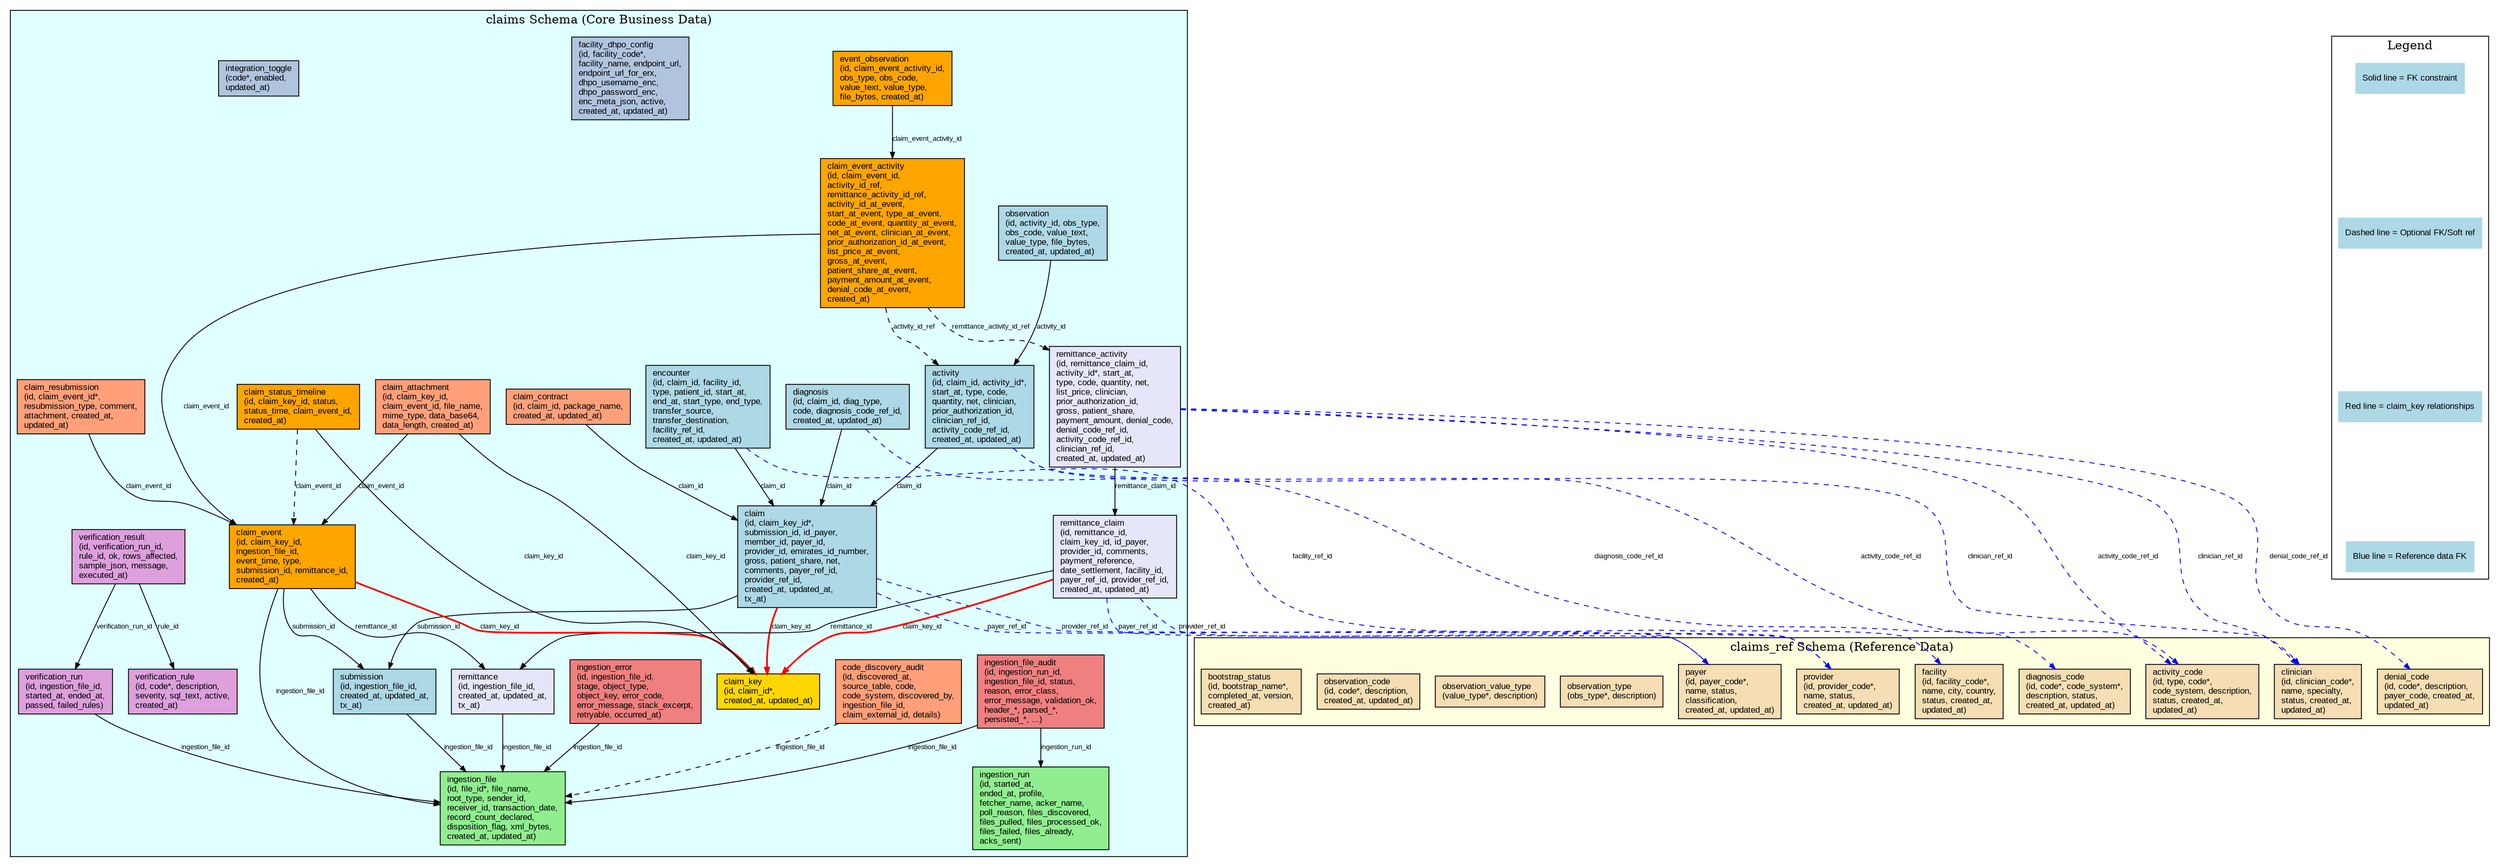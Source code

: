 digraph ClaimsDatabase {
    // Graph settings
    rankdir=TB;
    node [shape=box, style=filled, fillcolor=lightblue, fontname="Arial", fontsize=10];
    edge [fontname="Arial", fontsize=8, arrowsize=0.7];
    
    // Define schema subgraphs for better organization
    subgraph cluster_claims_ref {
        label="claims_ref Schema (Reference Data)";
        style=filled;
        fillcolor=lightyellow;
        
        // Reference tables
        facility [label="facility\l(id, facility_code*,\lname, city, country,\lstatus, created_at,\lupdated_at)\l", fillcolor=wheat];
        payer [label="payer\l(id, payer_code*,\lname, status,\lclassification,\lcreated_at, updated_at)\l", fillcolor=wheat];
        provider [label="provider\l(id, provider_code*,\lname, status,\lcreated_at, updated_at)\l", fillcolor=wheat];
        clinician [label="clinician\l(id, clinician_code*,\lname, specialty,\lstatus, created_at,\lupdated_at)\l", fillcolor=wheat];
        activity_code [label="activity_code\l(id, type, code*,\lcode_system, description,\lstatus, created_at,\lupdated_at)\l", fillcolor=wheat];
        diagnosis_code [label="diagnosis_code\l(id, code*, code_system*,\ldescription, status,\lcreated_at, updated_at)\l", fillcolor=wheat];
        denial_code [label="denial_code\l(id, code*, description,\lpayer_code, created_at,\lupdated_at)\l", fillcolor=wheat];
        observation_type [label="observation_type\l(obs_type*, description)\l", fillcolor=wheat];
        observation_value_type [label="observation_value_type\l(value_type*, description)\l", fillcolor=wheat];
        observation_code [label="observation_code\l(id, code*, description,\lcreated_at, updated_at)\l", fillcolor=wheat];
        bootstrap_status [label="bootstrap_status\l(id, bootstrap_name*,\lcompleted_at, version,\lcreated_at)\l", fillcolor=wheat];
    }
    
    subgraph cluster_claims {
        label="claims Schema (Core Business Data)";
        style=filled;
        fillcolor=lightcyan;
        
        // Core ingestion and file processing
        ingestion_run [label="ingestion_run\l(id, started_at,\lended_at, profile,\lfetcher_name, acker_name,\lpoll_reason, files_discovered,\lfiles_pulled, files_processed_ok,\lfiles_failed, files_already,\lacks_sent)\l", fillcolor=lightgreen];
        
        ingestion_file [label="ingestion_file\l(id, file_id*, file_name,\lroot_type, sender_id,\lreceiver_id, transaction_date,\lrecord_count_declared,\ldisposition_flag, xml_bytes,\lcreated_at, updated_at)\l", fillcolor=lightgreen];
        
        ingestion_error [label="ingestion_error\l(id, ingestion_file_id,\lstage, object_type,\lobject_key, error_code,\lerror_message, stack_excerpt,\lretryable, occurred_at)\l", fillcolor=lightcoral];
        
        ingestion_file_audit [label="ingestion_file_audit\l(id, ingestion_run_id,\lingestion_file_id, status,\lreason, error_class,\lerror_message, validation_ok,\lheader_*, parsed_*,\lpersisted_*, ...)\l", fillcolor=lightcoral];
        
        // Claim key (canonical identifier)
        claim_key [label="claim_key\l(id, claim_id*,\lcreated_at, updated_at)\l", fillcolor=gold];
        
        // Submission flow
        submission [label="submission\l(id, ingestion_file_id,\lcreated_at, updated_at,\ltx_at)\l", fillcolor=lightblue];
        
        claim [label="claim\l(id, claim_key_id*,\lsubmission_id, id_payer,\lmember_id, payer_id,\lprovider_id, emirates_id_number,\lgross, patient_share, net,\lcomments, payer_ref_id,\lprovider_ref_id,\lcreated_at, updated_at,\ltx_at)\l", fillcolor=lightblue];
        
        encounter [label="encounter\l(id, claim_id, facility_id,\ltype, patient_id, start_at,\lend_at, start_type, end_type,\ltransfer_source,\ltransfer_destination,\lfacility_ref_id,\lcreated_at, updated_at)\l", fillcolor=lightblue];
        
        diagnosis [label="diagnosis\l(id, claim_id, diag_type,\lcode, diagnosis_code_ref_id,\lcreated_at, updated_at)\l", fillcolor=lightblue];
        
        activity [label="activity\l(id, claim_id, activity_id*,\lstart_at, type, code,\lquantity, net, clinician,\lprior_authorization_id,\lclinician_ref_id,\lactivity_code_ref_id,\lcreated_at, updated_at)\l", fillcolor=lightblue];
        
        observation [label="observation\l(id, activity_id, obs_type,\lobs_code, value_text,\lvalue_type, file_bytes,\lcreated_at, updated_at)\l", fillcolor=lightblue];
        
        // Remittance flow
        remittance [label="remittance\l(id, ingestion_file_id,\lcreated_at, updated_at,\ltx_at)\l", fillcolor=lavender];
        
        remittance_claim [label="remittance_claim\l(id, remittance_id,\lclaim_key_id, id_payer,\lprovider_id, comments,\lpayment_reference,\ldate_settlement, facility_id,\lpayer_ref_id, provider_ref_id,\lcreated_at, updated_at)\l", fillcolor=lavender];
        
        remittance_activity [label="remittance_activity\l(id, remittance_claim_id,\lactivity_id*, start_at,\ltype, code, quantity, net,\llist_price, clinician,\lprior_authorization_id,\lgross, patient_share,\lpayment_amount, denial_code,\ldenial_code_ref_id,\lactivity_code_ref_id,\lclinician_ref_id,\lcreated_at, updated_at)\l", fillcolor=lavender];
        
        // Event tracking
        claim_event [label="claim_event\l(id, claim_key_id,\lingestion_file_id,\levent_time, type,\lsubmission_id, remittance_id,\lcreated_at)\l", fillcolor=orange];
        
        claim_event_activity [label="claim_event_activity\l(id, claim_event_id,\lactivity_id_ref,\lremittance_activity_id_ref,\lactivity_id_at_event,\lstart_at_event, type_at_event,\lcode_at_event, quantity_at_event,\lnet_at_event, clinician_at_event,\lprior_authorization_id_at_event,\llist_price_at_event,\lgross_at_event,\lpatient_share_at_event,\lpayment_amount_at_event,\ldenial_code_at_event,\lcreated_at)\l", fillcolor=orange];
        
        event_observation [label="event_observation\l(id, claim_event_activity_id,\lobs_type, obs_code,\lvalue_text, value_type,\lfile_bytes, created_at)\l", fillcolor=orange];
        
        claim_status_timeline [label="claim_status_timeline\l(id, claim_key_id, status,\lstatus_time, claim_event_id,\lcreated_at)\l", fillcolor=orange];
        
        // Supporting tables
        claim_resubmission [label="claim_resubmission\l(id, claim_event_id*,\lresubmission_type, comment,\lattachment, created_at,\lupdated_at)\l", fillcolor=lightsalmon];
        
        claim_contract [label="claim_contract\l(id, claim_id, package_name,\lcreated_at, updated_at)\l", fillcolor=lightsalmon];
        
        claim_attachment [label="claim_attachment\l(id, claim_key_id,\lclaim_event_id, file_name,\lmime_type, data_base64,\ldata_length, created_at)\l", fillcolor=lightsalmon];
        
        code_discovery_audit [label="code_discovery_audit\l(id, discovered_at,\lsource_table, code,\lcode_system, discovered_by,\lingestion_file_id,\lclaim_external_id, details)\l", fillcolor=lightsalmon];
        
        // Integration and configuration
        facility_dhpo_config [label="facility_dhpo_config\l(id, facility_code*,\lfacility_name, endpoint_url,\lendpoint_url_for_erx,\ldhpo_username_enc,\ldhpo_password_enc,\lenc_meta_json, active,\lcreated_at, updated_at)\l", fillcolor=lightsteelblue];
        
        integration_toggle [label="integration_toggle\l(code*, enabled,\lupdated_at)\l", fillcolor=lightsteelblue];
        
        // Verification
        verification_rule [label="verification_rule\l(id, code*, description,\lseverity, sql_text, active,\lcreated_at)\l", fillcolor=plum];
        
        verification_run [label="verification_run\l(id, ingestion_file_id,\lstarted_at, ended_at,\lpassed, failed_rules)\l", fillcolor=plum];
        
        verification_result [label="verification_result\l(id, verification_run_id,\lrule_id, ok, rows_affected,\lsample_json, message,\lexecuted_at)\l", fillcolor=plum];
    }
    
    // ========================================
    // FOREIGN KEY RELATIONSHIPS
    // ========================================
    
    // Ingestion relationships
    ingestion_file_audit -> ingestion_run [label="ingestion_run_id"];
    ingestion_file_audit -> ingestion_file [label="ingestion_file_id"];
    ingestion_error -> ingestion_file [label="ingestion_file_id"];
    
    // Submission flow relationships
    submission -> ingestion_file [label="ingestion_file_id"];
    claim -> claim_key [label="claim_key_id", color=red, penwidth=2];
    claim -> submission [label="submission_id"];
    encounter -> claim [label="claim_id"];
    diagnosis -> claim [label="claim_id"];
    activity -> claim [label="claim_id"];
    observation -> activity [label="activity_id"];
    claim_contract -> claim [label="claim_id"];
    
    // Remittance flow relationships
    remittance -> ingestion_file [label="ingestion_file_id"];
    remittance_claim -> remittance [label="remittance_id"];
    remittance_claim -> claim_key [label="claim_key_id", color=red, penwidth=2];
    remittance_activity -> remittance_claim [label="remittance_claim_id"];
    
    // Event tracking relationships
    claim_event -> claim_key [label="claim_key_id", color=red, penwidth=2];
    claim_event -> ingestion_file [label="ingestion_file_id"];
    claim_event -> submission [label="submission_id"];
    claim_event -> remittance [label="remittance_id"];
    claim_event_activity -> claim_event [label="claim_event_id"];
    claim_event_activity -> activity [label="activity_id_ref", style=dashed];
    claim_event_activity -> remittance_activity [label="remittance_activity_id_ref", style=dashed];
    event_observation -> claim_event_activity [label="claim_event_activity_id"];
    claim_status_timeline -> claim_key [label="claim_key_id"];
    claim_status_timeline -> claim_event [label="claim_event_id", style=dashed];
    claim_resubmission -> claim_event [label="claim_event_id"];
    claim_attachment -> claim_key [label="claim_key_id"];
    claim_attachment -> claim_event [label="claim_event_id"];
    
    // Reference data relationships (from claims to claims_ref)
    claim -> payer [label="payer_ref_id", color=blue, style=dashed];
    claim -> provider [label="provider_ref_id", color=blue, style=dashed];
    encounter -> facility [label="facility_ref_id", color=blue, style=dashed];
    activity -> clinician [label="clinician_ref_id", color=blue, style=dashed];
    activity -> activity_code [label="activity_code_ref_id", color=blue, style=dashed];
    diagnosis -> diagnosis_code [label="diagnosis_code_ref_id", color=blue, style=dashed];
    remittance_claim -> payer [label="payer_ref_id", color=blue, style=dashed];
    remittance_claim -> provider [label="provider_ref_id", color=blue, style=dashed];
    remittance_activity -> denial_code [label="denial_code_ref_id", color=blue, style=dashed];
    remittance_activity -> activity_code [label="activity_code_ref_id", color=blue, style=dashed];
    remittance_activity -> clinician [label="clinician_ref_id", color=blue, style=dashed];
    
    // Verification relationships
    verification_run -> ingestion_file [label="ingestion_file_id"];
    verification_result -> verification_run [label="verification_run_id"];
    verification_result -> verification_rule [label="rule_id"];
    
    // Code discovery
    code_discovery_audit -> ingestion_file [label="ingestion_file_id", style=dashed];
    
    // Legend
    subgraph cluster_legend {
        label="Legend";
        style=filled;
        fillcolor=white;
        
        legend_node1 [label="Solid line = FK constraint", shape=plaintext];
        legend_node2 [label="Dashed line = Optional FK/Soft ref", shape=plaintext];
        legend_node3 [label="Red line = claim_key relationships", shape=plaintext];
        legend_node4 [label="Blue line = Reference data FK", shape=plaintext];
        
        legend_node1 -> legend_node2 [style=invis];
        legend_node2 -> legend_node3 [style=invis];
        legend_node3 -> legend_node4 [style=invis];
    }
}

